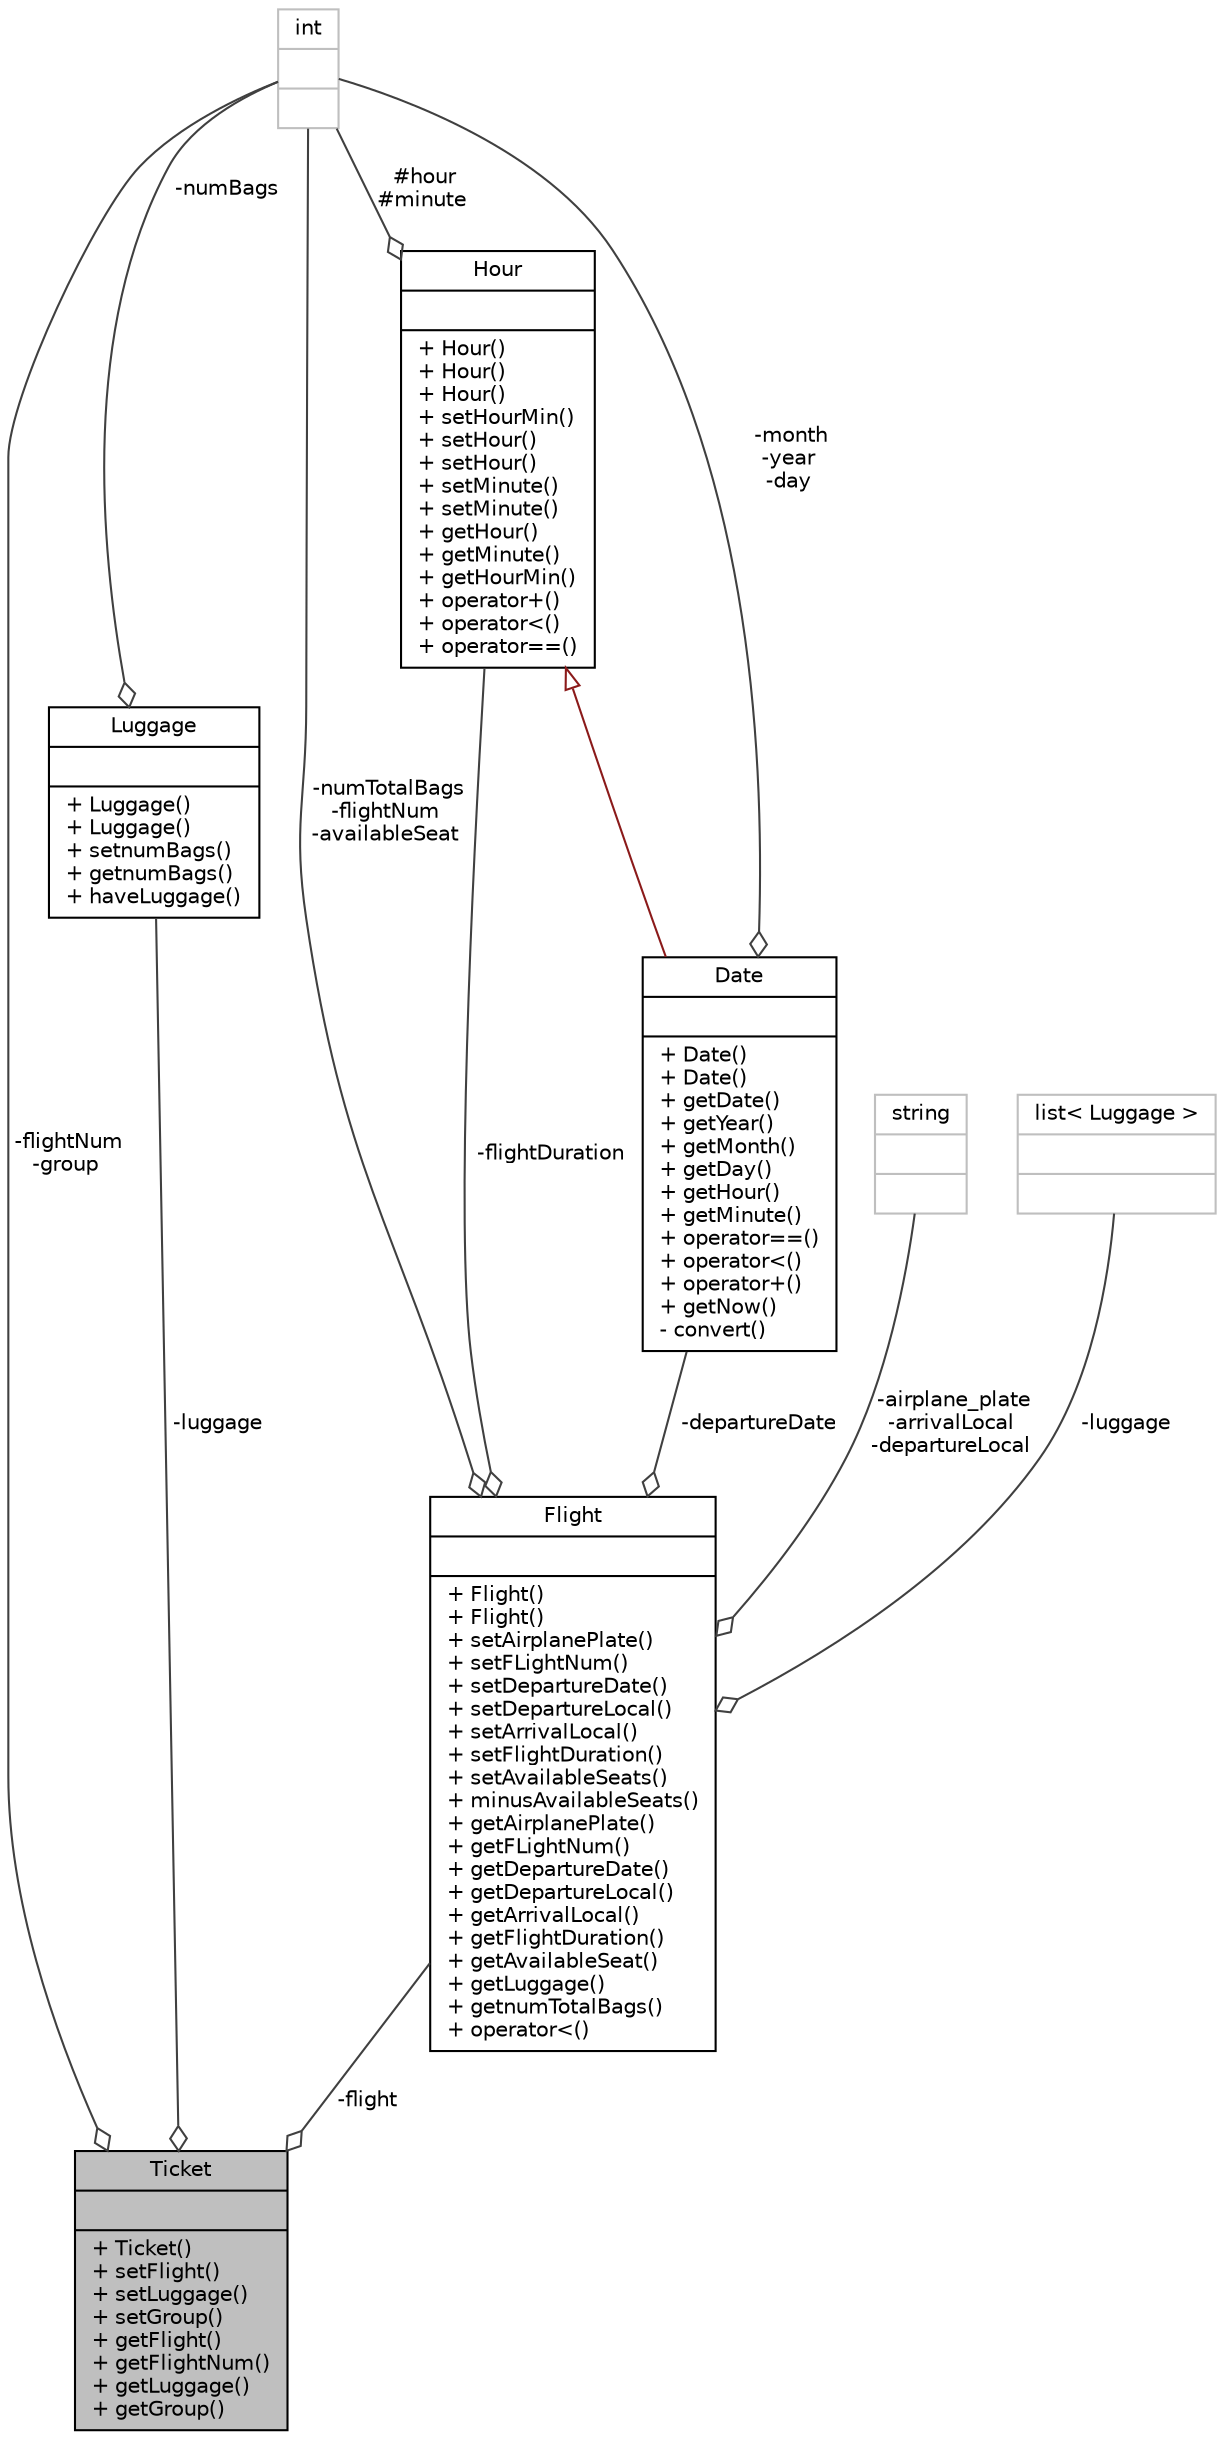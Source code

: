 digraph "Ticket"
{
 // LATEX_PDF_SIZE
  bgcolor="transparent";
  edge [fontname="Helvetica",fontsize="10",labelfontname="Helvetica",labelfontsize="10"];
  node [fontname="Helvetica",fontsize="10",shape=record];
  Node1 [label="{Ticket\n||+ Ticket()\l+ setFlight()\l+ setLuggage()\l+ setGroup()\l+ getFlight()\l+ getFlightNum()\l+ getLuggage()\l+ getGroup()\l}",height=0.2,width=0.4,color="black", fillcolor="grey75", style="filled", fontcolor="black",tooltip=" "];
  Node2 -> Node1 [color="grey25",fontsize="10",style="solid",label=" -flightNum\n-group" ,arrowhead="odiamond",fontname="Helvetica"];
  Node2 [label="{int\n||}",height=0.2,width=0.4,color="grey75",tooltip=" "];
  Node3 -> Node1 [color="grey25",fontsize="10",style="solid",label=" -luggage" ,arrowhead="odiamond",fontname="Helvetica"];
  Node3 [label="{Luggage\n||+ Luggage()\l+ Luggage()\l+ setnumBags()\l+ getnumBags()\l+ haveLuggage()\l}",height=0.2,width=0.4,color="black",URL="$classLuggage.html",tooltip=" "];
  Node2 -> Node3 [color="grey25",fontsize="10",style="solid",label=" -numBags" ,arrowhead="odiamond",fontname="Helvetica"];
  Node4 -> Node1 [color="grey25",fontsize="10",style="solid",label=" -flight" ,arrowhead="odiamond",fontname="Helvetica"];
  Node4 [label="{Flight\n||+ Flight()\l+ Flight()\l+ setAirplanePlate()\l+ setFLightNum()\l+ setDepartureDate()\l+ setDepartureLocal()\l+ setArrivalLocal()\l+ setFlightDuration()\l+ setAvailableSeats()\l+ minusAvailableSeats()\l+ getAirplanePlate()\l+ getFLightNum()\l+ getDepartureDate()\l+ getDepartureLocal()\l+ getArrivalLocal()\l+ getFlightDuration()\l+ getAvailableSeat()\l+ getLuggage()\l+ getnumTotalBags()\l+ operator\<()\l}",height=0.2,width=0.4,color="black",URL="$classFlight.html",tooltip=" "];
  Node5 -> Node4 [color="grey25",fontsize="10",style="solid",label=" -flightDuration" ,arrowhead="odiamond",fontname="Helvetica"];
  Node5 [label="{Hour\n||+ Hour()\l+ Hour()\l+ Hour()\l+ setHourMin()\l+ setHour()\l+ setHour()\l+ setMinute()\l+ setMinute()\l+ getHour()\l+ getMinute()\l+ getHourMin()\l+ operator+()\l+ operator\<()\l+ operator==()\l}",height=0.2,width=0.4,color="black",URL="$classHour.html",tooltip=" "];
  Node2 -> Node5 [color="grey25",fontsize="10",style="solid",label=" #hour\n#minute" ,arrowhead="odiamond",fontname="Helvetica"];
  Node6 -> Node4 [color="grey25",fontsize="10",style="solid",label=" -airplane_plate\n-arrivalLocal\n-departureLocal" ,arrowhead="odiamond",fontname="Helvetica"];
  Node6 [label="{string\n||}",height=0.2,width=0.4,color="grey75",tooltip=" "];
  Node2 -> Node4 [color="grey25",fontsize="10",style="solid",label=" -numTotalBags\n-flightNum\n-availableSeat" ,arrowhead="odiamond",fontname="Helvetica"];
  Node7 -> Node4 [color="grey25",fontsize="10",style="solid",label=" -luggage" ,arrowhead="odiamond",fontname="Helvetica"];
  Node7 [label="{list\< Luggage \>\n||}",height=0.2,width=0.4,color="grey75",tooltip=" "];
  Node8 -> Node4 [color="grey25",fontsize="10",style="solid",label=" -departureDate" ,arrowhead="odiamond",fontname="Helvetica"];
  Node8 [label="{Date\n||+ Date()\l+ Date()\l+ getDate()\l+ getYear()\l+ getMonth()\l+ getDay()\l+ getHour()\l+ getMinute()\l+ operator==()\l+ operator\<()\l+ operator+()\l+ getNow()\l- convert()\l}",height=0.2,width=0.4,color="black",URL="$classDate.html",tooltip=" "];
  Node5 -> Node8 [dir="back",color="firebrick4",fontsize="10",style="solid",arrowtail="onormal",fontname="Helvetica"];
  Node2 -> Node8 [color="grey25",fontsize="10",style="solid",label=" -month\n-year\n-day" ,arrowhead="odiamond",fontname="Helvetica"];
}
